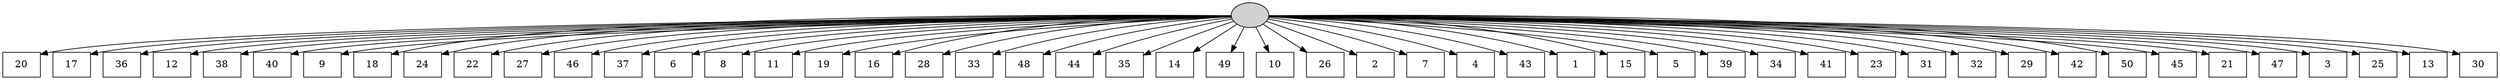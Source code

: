 digraph G {
0[style=filled, fillcolor=grey82, label=""];
1[shape=box,style=filled, fillcolor=white,label="20\n"];
2[shape=box,style=filled, fillcolor=white,label="17\n"];
3[shape=box,style=filled, fillcolor=white,label="36\n"];
4[shape=box,style=filled, fillcolor=white,label="12\n"];
5[shape=box,style=filled, fillcolor=white,label="38\n"];
6[shape=box,style=filled, fillcolor=white,label="40\n"];
7[shape=box,style=filled, fillcolor=white,label="9\n"];
8[shape=box,style=filled, fillcolor=white,label="18\n"];
9[shape=box,style=filled, fillcolor=white,label="24\n"];
10[shape=box,style=filled, fillcolor=white,label="22\n"];
11[shape=box,style=filled, fillcolor=white,label="27\n"];
12[shape=box,style=filled, fillcolor=white,label="46\n"];
13[shape=box,style=filled, fillcolor=white,label="37\n"];
14[shape=box,style=filled, fillcolor=white,label="6\n"];
15[shape=box,style=filled, fillcolor=white,label="8\n"];
16[shape=box,style=filled, fillcolor=white,label="11\n"];
17[shape=box,style=filled, fillcolor=white,label="19\n"];
18[shape=box,style=filled, fillcolor=white,label="16\n"];
19[shape=box,style=filled, fillcolor=white,label="28\n"];
20[shape=box,style=filled, fillcolor=white,label="33\n"];
21[shape=box,style=filled, fillcolor=white,label="48\n"];
22[shape=box,style=filled, fillcolor=white,label="44\n"];
23[shape=box,style=filled, fillcolor=white,label="35\n"];
24[shape=box,style=filled, fillcolor=white,label="14\n"];
25[shape=box,style=filled, fillcolor=white,label="49\n"];
26[shape=box,style=filled, fillcolor=white,label="10\n"];
27[shape=box,style=filled, fillcolor=white,label="26\n"];
28[shape=box,style=filled, fillcolor=white,label="2\n"];
29[shape=box,style=filled, fillcolor=white,label="7\n"];
30[shape=box,style=filled, fillcolor=white,label="4\n"];
31[shape=box,style=filled, fillcolor=white,label="43\n"];
32[shape=box,style=filled, fillcolor=white,label="1\n"];
33[shape=box,style=filled, fillcolor=white,label="15\n"];
34[shape=box,style=filled, fillcolor=white,label="5\n"];
35[shape=box,style=filled, fillcolor=white,label="39\n"];
36[shape=box,style=filled, fillcolor=white,label="34\n"];
37[shape=box,style=filled, fillcolor=white,label="41\n"];
38[shape=box,style=filled, fillcolor=white,label="23\n"];
39[shape=box,style=filled, fillcolor=white,label="31\n"];
40[shape=box,style=filled, fillcolor=white,label="32\n"];
41[shape=box,style=filled, fillcolor=white,label="29\n"];
42[shape=box,style=filled, fillcolor=white,label="42\n"];
43[shape=box,style=filled, fillcolor=white,label="50\n"];
44[shape=box,style=filled, fillcolor=white,label="45\n"];
45[shape=box,style=filled, fillcolor=white,label="21\n"];
46[shape=box,style=filled, fillcolor=white,label="47\n"];
47[shape=box,style=filled, fillcolor=white,label="3\n"];
48[shape=box,style=filled, fillcolor=white,label="25\n"];
49[shape=box,style=filled, fillcolor=white,label="13\n"];
50[shape=box,style=filled, fillcolor=white,label="30\n"];
0->1 ;
0->2 ;
0->3 ;
0->4 ;
0->5 ;
0->6 ;
0->7 ;
0->8 ;
0->9 ;
0->10 ;
0->11 ;
0->12 ;
0->13 ;
0->14 ;
0->15 ;
0->16 ;
0->17 ;
0->18 ;
0->19 ;
0->20 ;
0->21 ;
0->22 ;
0->23 ;
0->24 ;
0->25 ;
0->26 ;
0->27 ;
0->28 ;
0->29 ;
0->30 ;
0->31 ;
0->32 ;
0->33 ;
0->34 ;
0->35 ;
0->36 ;
0->37 ;
0->38 ;
0->39 ;
0->40 ;
0->41 ;
0->42 ;
0->43 ;
0->44 ;
0->45 ;
0->46 ;
0->47 ;
0->48 ;
0->49 ;
0->50 ;
}
